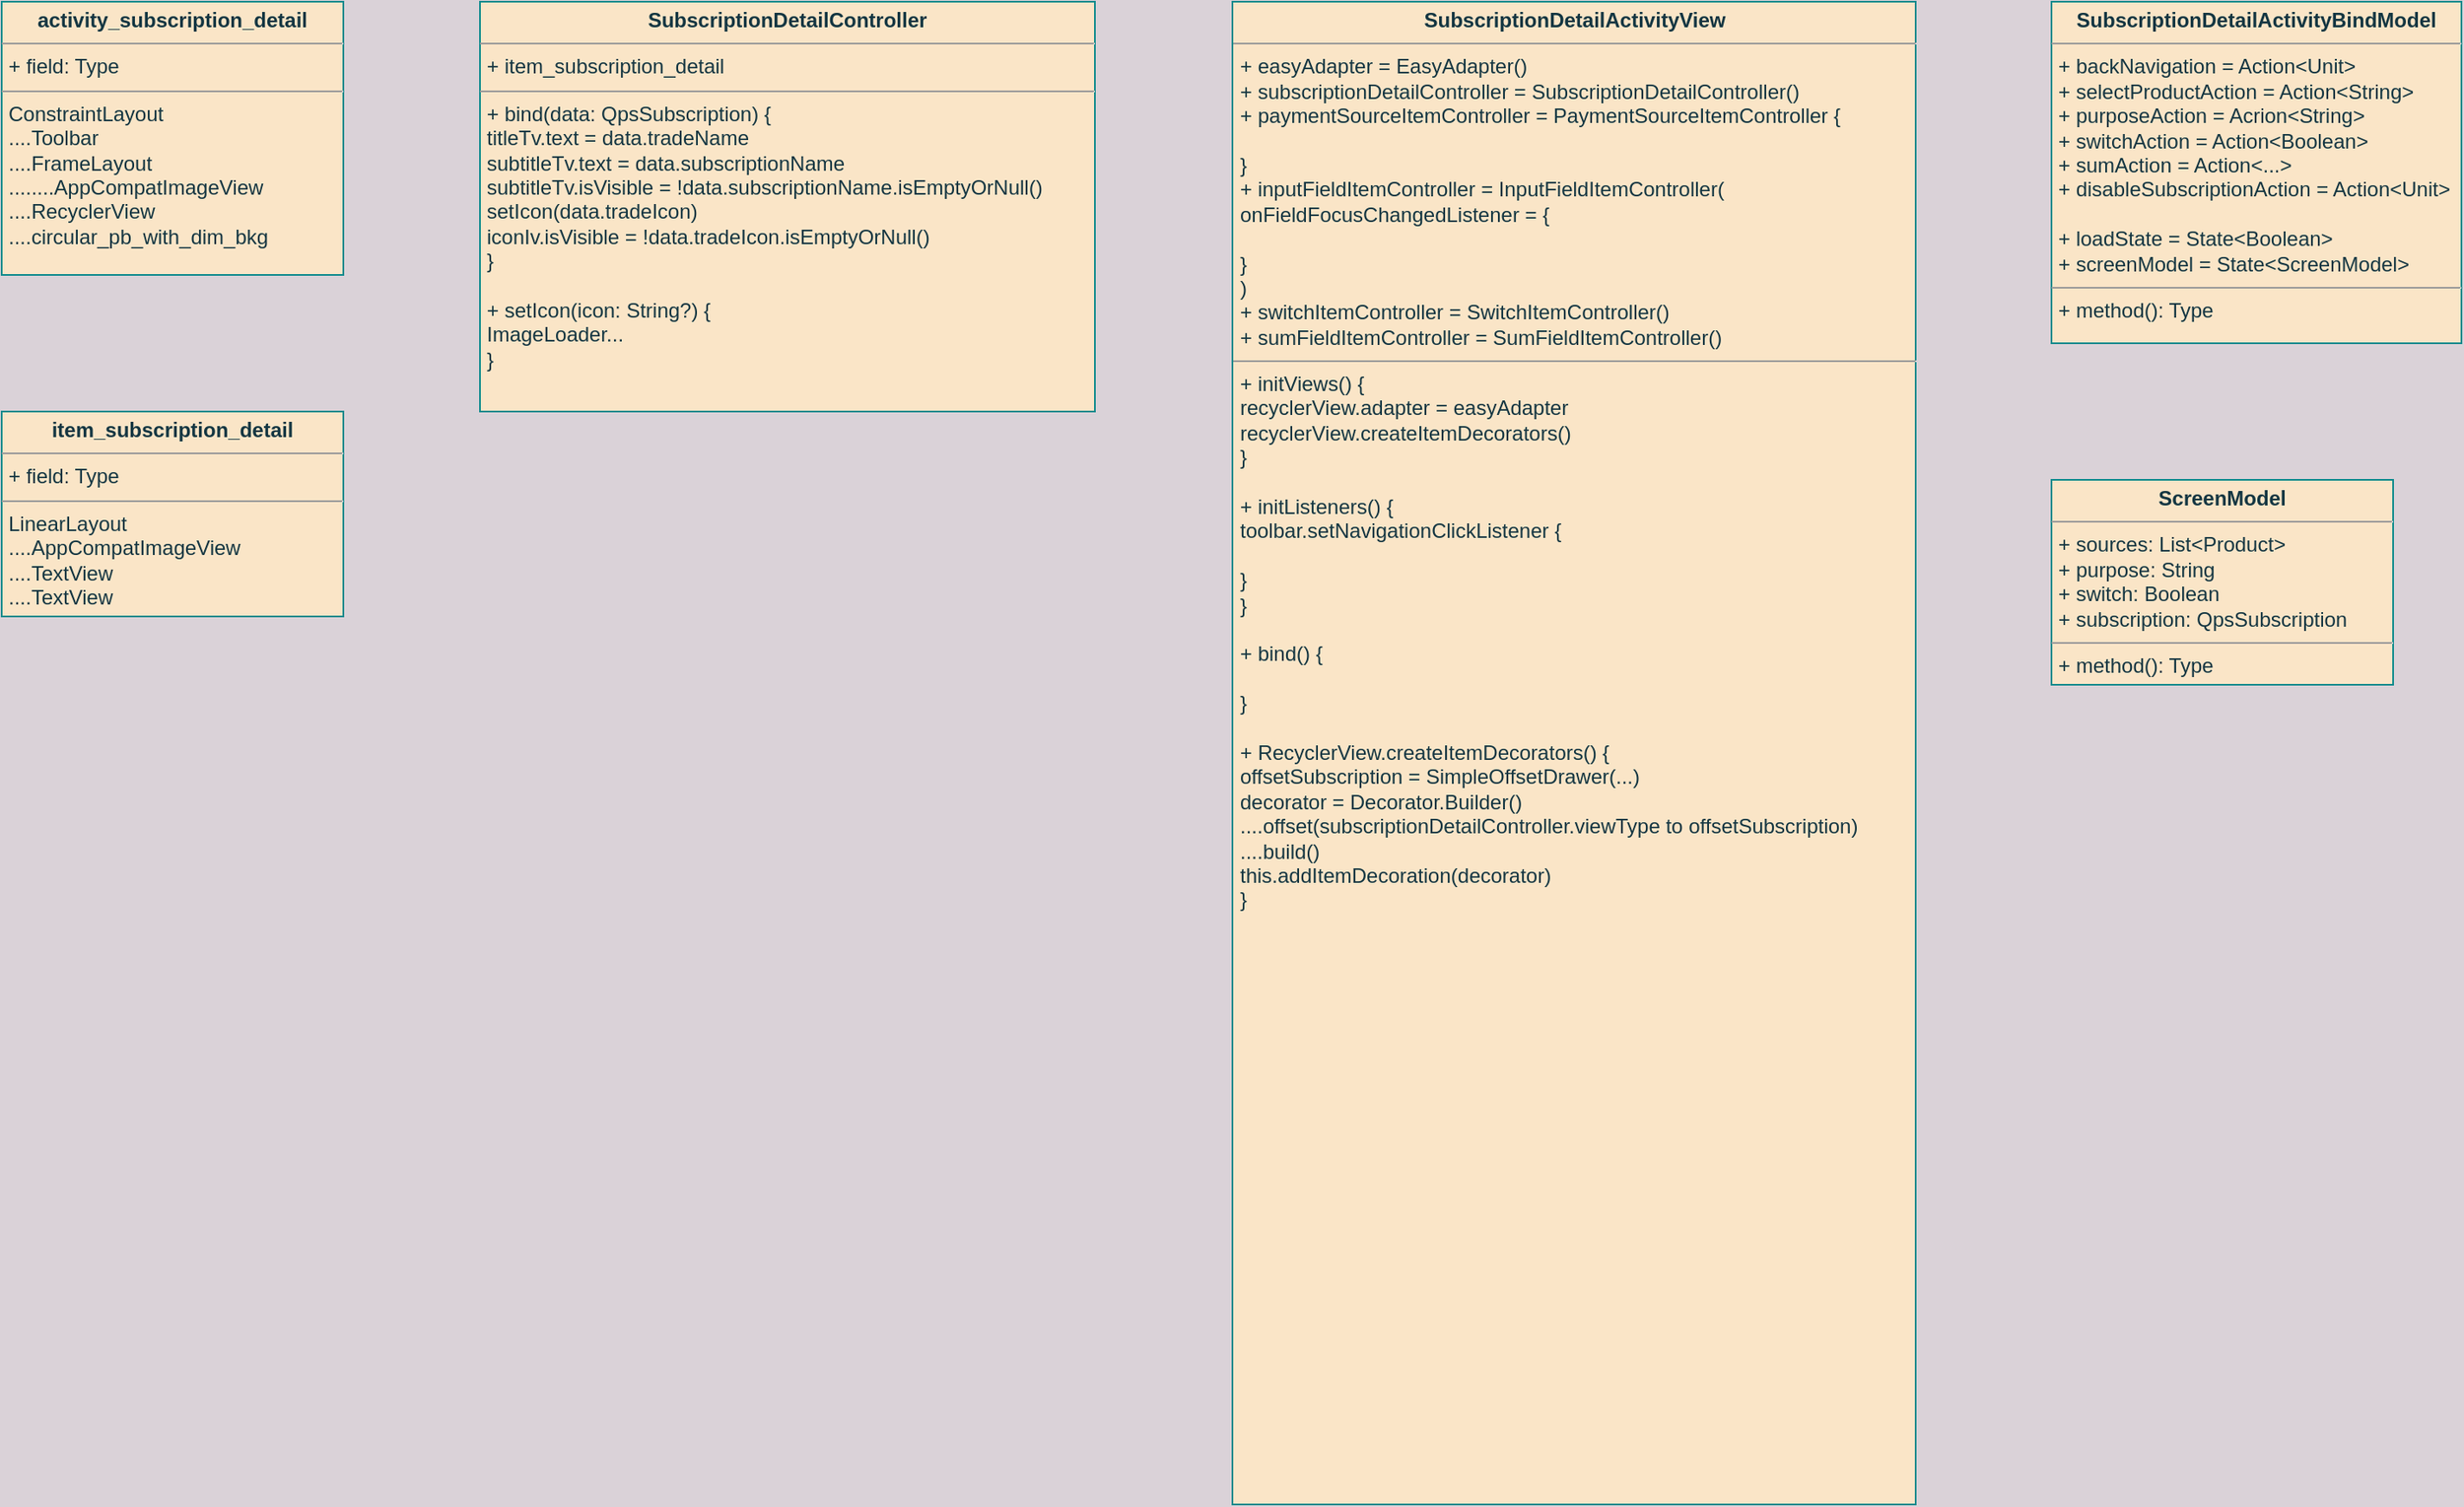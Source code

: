 <mxfile version="20.0.3" type="github">
  <diagram id="NFXYB8Lr2hZxddehbd_N" name="Page-1">
    <mxGraphModel dx="860" dy="582" grid="1" gridSize="10" guides="1" tooltips="1" connect="1" arrows="1" fold="1" page="1" pageScale="1" pageWidth="827" pageHeight="1169" background="#DAD2D8" math="0" shadow="0">
      <root>
        <mxCell id="0" />
        <mxCell id="1" parent="0" />
        <mxCell id="1GDeUliBSKqGdwp8zGbP-1" value="&lt;p style=&quot;margin:0px;margin-top:4px;text-align:center;&quot;&gt;&lt;b&gt;activity_subscription_detail&lt;/b&gt;&lt;/p&gt;&lt;hr size=&quot;1&quot;&gt;&lt;p style=&quot;margin:0px;margin-left:4px;&quot;&gt;+ field: Type&lt;/p&gt;&lt;hr size=&quot;1&quot;&gt;&lt;p style=&quot;margin:0px;margin-left:4px;&quot;&gt;ConstraintLayout&lt;/p&gt;&lt;p style=&quot;margin:0px;margin-left:4px;&quot;&gt;....Toolbar&lt;/p&gt;&lt;p style=&quot;margin:0px;margin-left:4px;&quot;&gt;....FrameLayout&lt;/p&gt;&lt;p style=&quot;margin:0px;margin-left:4px;&quot;&gt;........AppCompatImageView&lt;/p&gt;&lt;p style=&quot;margin:0px;margin-left:4px;&quot;&gt;....RecyclerView&lt;/p&gt;&lt;p style=&quot;margin:0px;margin-left:4px;&quot;&gt;....circular_pb_with_dim_bkg&lt;/p&gt;" style="verticalAlign=top;align=left;overflow=fill;fontSize=12;fontFamily=Helvetica;html=1;rounded=0;sketch=0;fontColor=#143642;strokeColor=#0F8B8D;fillColor=#FAE5C7;" parent="1" vertex="1">
          <mxGeometry x="120" y="120" width="200" height="160" as="geometry" />
        </mxCell>
        <mxCell id="1GDeUliBSKqGdwp8zGbP-2" value="&lt;p style=&quot;margin:0px;margin-top:4px;text-align:center;&quot;&gt;&lt;b&gt;SubscriptionDetailActivityView&lt;/b&gt;&lt;/p&gt;&lt;hr size=&quot;1&quot;&gt;&lt;p style=&quot;margin:0px;margin-left:4px;&quot;&gt;+ easyAdapter = EasyAdapter()&lt;br&gt;&lt;/p&gt;&lt;p style=&quot;margin:0px;margin-left:4px;&quot;&gt;+ subscriptionDetailController = SubscriptionDetailController()&lt;/p&gt;&lt;p style=&quot;margin:0px;margin-left:4px;&quot;&gt;+ paymentSourceItemController = PaymentSourceItemController {&lt;/p&gt;&lt;p style=&quot;margin:0px;margin-left:4px;&quot;&gt;&lt;br&gt;&lt;/p&gt;&lt;p style=&quot;margin:0px;margin-left:4px;&quot;&gt;}&lt;/p&gt;&lt;p style=&quot;margin:0px;margin-left:4px;&quot;&gt;+ inputFieldItemController = InputFieldItemController(&lt;/p&gt;&lt;p style=&quot;margin:0px;margin-left:4px;&quot;&gt;onFieldFocusChangedListener = { &lt;br&gt;&lt;/p&gt;&lt;p style=&quot;margin:0px;margin-left:4px;&quot;&gt;&lt;br&gt;&lt;/p&gt;&lt;p style=&quot;margin:0px;margin-left:4px;&quot;&gt;}&lt;br&gt;&lt;/p&gt;&lt;p style=&quot;margin:0px;margin-left:4px;&quot;&gt;)&lt;/p&gt;&lt;p style=&quot;margin:0px;margin-left:4px;&quot;&gt;+ switchItemController = SwitchItemController()&lt;/p&gt;&lt;p style=&quot;margin:0px;margin-left:4px;&quot;&gt;+ sumFieldItemController = SumFieldItemController()&lt;br&gt;&lt;/p&gt;&lt;hr size=&quot;1&quot;&gt;&lt;p style=&quot;margin:0px;margin-left:4px;&quot;&gt;+ initViews() {&lt;/p&gt;&lt;p style=&quot;margin:0px;margin-left:4px;&quot;&gt;recyclerView.adapter = easyAdapter&lt;/p&gt;&lt;p style=&quot;margin:0px;margin-left:4px;&quot;&gt;recyclerView.createItemDecorators()&lt;br&gt;&lt;/p&gt;&lt;p style=&quot;margin:0px;margin-left:4px;&quot;&gt;}&lt;/p&gt;&lt;p style=&quot;margin:0px;margin-left:4px;&quot;&gt;&lt;br&gt;&lt;/p&gt;&lt;p style=&quot;margin:0px;margin-left:4px;&quot;&gt;+ initListeners() {&lt;/p&gt;&lt;p style=&quot;margin:0px;margin-left:4px;&quot;&gt;toolbar.setNavigationClickListener {&lt;/p&gt;&lt;p style=&quot;margin:0px;margin-left:4px;&quot;&gt;&lt;br&gt;&lt;/p&gt;&lt;p style=&quot;margin:0px;margin-left:4px;&quot;&gt;}&lt;br&gt;&lt;/p&gt;&lt;p style=&quot;margin:0px;margin-left:4px;&quot;&gt;}&lt;br&gt;&lt;/p&gt;&lt;p style=&quot;margin:0px;margin-left:4px;&quot;&gt;&lt;br&gt;&lt;/p&gt;&lt;p style=&quot;margin:0px;margin-left:4px;&quot;&gt;+ bind() {&lt;/p&gt;&lt;p style=&quot;margin:0px;margin-left:4px;&quot;&gt;&lt;br&gt;&lt;/p&gt;&lt;p style=&quot;margin:0px;margin-left:4px;&quot;&gt;}&lt;/p&gt;&lt;p style=&quot;margin:0px;margin-left:4px;&quot;&gt;&lt;br&gt;&lt;/p&gt;&lt;p style=&quot;margin:0px;margin-left:4px;&quot;&gt;+ RecyclerView.createItemDecorators() {&lt;/p&gt;&lt;p style=&quot;margin:0px;margin-left:4px;&quot;&gt;offsetSubscription = SimpleOffsetDrawer(...)&lt;/p&gt;&lt;p style=&quot;margin:0px;margin-left:4px;&quot;&gt;decorator = Decorator.Builder()&lt;/p&gt;&lt;p style=&quot;margin:0px;margin-left:4px;&quot;&gt;....offset(subscriptionDetailController.viewType to offsetSubscription)&lt;/p&gt;&lt;p style=&quot;margin:0px;margin-left:4px;&quot;&gt;....build()&lt;br&gt;&lt;/p&gt;&lt;p style=&quot;margin:0px;margin-left:4px;&quot;&gt;this.addItemDecoration(decorator)&lt;br&gt;&lt;/p&gt;&lt;p style=&quot;margin:0px;margin-left:4px;&quot;&gt;}&lt;br&gt;&lt;/p&gt;" style="verticalAlign=top;align=left;overflow=fill;fontSize=12;fontFamily=Helvetica;html=1;rounded=0;sketch=0;fontColor=#143642;strokeColor=#0F8B8D;fillColor=#FAE5C7;" parent="1" vertex="1">
          <mxGeometry x="840.5" y="120" width="400" height="880" as="geometry" />
        </mxCell>
        <mxCell id="1GDeUliBSKqGdwp8zGbP-3" value="&lt;p style=&quot;margin:0px;margin-top:4px;text-align:center;&quot;&gt;&lt;b&gt;SubscriptionDetailController&lt;/b&gt;&lt;/p&gt;&lt;hr size=&quot;1&quot;&gt;&lt;p style=&quot;margin:0px;margin-left:4px;&quot;&gt;+ item_subscription_detail&lt;/p&gt;&lt;hr size=&quot;1&quot;&gt;&lt;p style=&quot;margin:0px;margin-left:4px;&quot;&gt;+ bind(data: QpsSubscription) {&lt;/p&gt;&lt;p style=&quot;margin:0px;margin-left:4px;&quot;&gt;titleTv.text = data.tradeName&lt;/p&gt;&lt;p style=&quot;margin:0px;margin-left:4px;&quot;&gt;subtitleTv.text = data.subscriptionName&lt;/p&gt;&lt;p style=&quot;margin:0px;margin-left:4px;&quot;&gt;subtitleTv.isVisible = !data.subscriptionName.isEmptyOrNull()&lt;/p&gt;&lt;p style=&quot;margin:0px;margin-left:4px;&quot;&gt;setIcon(data.tradeIcon)&lt;/p&gt;&lt;p style=&quot;margin:0px;margin-left:4px;&quot;&gt;iconIv.isVisible = !data.tradeIcon.isEmptyOrNull()&lt;br&gt;&lt;/p&gt;&lt;p style=&quot;margin:0px;margin-left:4px;&quot;&gt;}&lt;/p&gt;&lt;p style=&quot;margin:0px;margin-left:4px;&quot;&gt;&lt;br&gt;&lt;/p&gt;&lt;p style=&quot;margin:0px;margin-left:4px;&quot;&gt;+ setIcon(icon: String?) {&lt;/p&gt;&lt;p style=&quot;margin:0px;margin-left:4px;&quot;&gt;ImageLoader...&lt;br&gt;&lt;/p&gt;&lt;p style=&quot;margin:0px;margin-left:4px;&quot;&gt;}&lt;br&gt;&lt;/p&gt;" style="verticalAlign=top;align=left;overflow=fill;fontSize=12;fontFamily=Helvetica;html=1;rounded=0;sketch=0;fontColor=#143642;strokeColor=#0F8B8D;fillColor=#FAE5C7;" parent="1" vertex="1">
          <mxGeometry x="400" y="120" width="360" height="240" as="geometry" />
        </mxCell>
        <mxCell id="1GDeUliBSKqGdwp8zGbP-4" value="&lt;p style=&quot;margin:0px;margin-top:4px;text-align:center;&quot;&gt;&lt;b&gt;item_subscription_detail&lt;/b&gt;&lt;/p&gt;&lt;hr size=&quot;1&quot;&gt;&lt;p style=&quot;margin:0px;margin-left:4px;&quot;&gt;+ field: Type&lt;/p&gt;&lt;hr size=&quot;1&quot;&gt;&lt;p style=&quot;margin:0px;margin-left:4px;&quot;&gt;LinearLayout&lt;/p&gt;&lt;p style=&quot;margin:0px;margin-left:4px;&quot;&gt;....AppCompatImageView&lt;/p&gt;&lt;p style=&quot;margin:0px;margin-left:4px;&quot;&gt;....TextView&lt;/p&gt;&lt;p style=&quot;margin:0px;margin-left:4px;&quot;&gt;....TextView&lt;br&gt;&lt;/p&gt;" style="verticalAlign=top;align=left;overflow=fill;fontSize=12;fontFamily=Helvetica;html=1;rounded=0;sketch=0;fontColor=#143642;strokeColor=#0F8B8D;fillColor=#FAE5C7;" parent="1" vertex="1">
          <mxGeometry x="120" y="360" width="200" height="120" as="geometry" />
        </mxCell>
        <mxCell id="1GDeUliBSKqGdwp8zGbP-5" value="&lt;p style=&quot;margin:0px;margin-top:4px;text-align:center;&quot;&gt;&lt;b&gt;SubscriptionDetailActivityBindModel&lt;/b&gt;&lt;/p&gt;&lt;hr size=&quot;1&quot;&gt;&lt;p style=&quot;margin:0px;margin-left:4px;&quot;&gt;+ backNavigation = Action&amp;lt;Unit&amp;gt;&lt;/p&gt;&lt;p style=&quot;margin:0px;margin-left:4px;&quot;&gt;+ selectProductAction = Action&amp;lt;String&amp;gt;&lt;/p&gt;&lt;p style=&quot;margin:0px;margin-left:4px;&quot;&gt;+ purposeAction = Acrion&amp;lt;String&amp;gt;&lt;/p&gt;&lt;p style=&quot;margin:0px;margin-left:4px;&quot;&gt;+ switchAction = Action&amp;lt;Boolean&amp;gt;&lt;/p&gt;&lt;p style=&quot;margin:0px;margin-left:4px;&quot;&gt;+ sumAction = Action&amp;lt;...&amp;gt;&lt;/p&gt;&lt;p style=&quot;margin:0px;margin-left:4px;&quot;&gt;+ disableSubscriptionAction = Action&amp;lt;Unit&amp;gt;&lt;br&gt;&lt;/p&gt;&lt;p style=&quot;margin:0px;margin-left:4px;&quot;&gt;&lt;br&gt;&lt;/p&gt;&lt;p style=&quot;margin:0px;margin-left:4px;&quot;&gt;+ loadState = State&amp;lt;Boolean&amp;gt;&lt;/p&gt;&lt;p style=&quot;margin:0px;margin-left:4px;&quot;&gt;+ screenModel = State&amp;lt;ScreenModel&amp;gt;&lt;br&gt;&lt;/p&gt;&lt;hr size=&quot;1&quot;&gt;&lt;p style=&quot;margin:0px;margin-left:4px;&quot;&gt;+ method(): Type&lt;/p&gt;" style="verticalAlign=top;align=left;overflow=fill;fontSize=12;fontFamily=Helvetica;html=1;rounded=0;sketch=0;fontColor=#143642;strokeColor=#0F8B8D;fillColor=#FAE5C7;" parent="1" vertex="1">
          <mxGeometry x="1320" y="120" width="240" height="200" as="geometry" />
        </mxCell>
        <mxCell id="o2KufiifE4-Ni5lfBYhV-1" value="&lt;p style=&quot;margin:0px;margin-top:4px;text-align:center;&quot;&gt;&lt;b&gt;ScreenModel&lt;/b&gt;&lt;/p&gt;&lt;hr size=&quot;1&quot;&gt;&lt;p style=&quot;margin:0px;margin-left:4px;&quot;&gt;+ sources: List&amp;lt;Product&amp;gt;&lt;/p&gt;&lt;p style=&quot;margin:0px;margin-left:4px;&quot;&gt;+ purpose: String&lt;/p&gt;&lt;p style=&quot;margin:0px;margin-left:4px;&quot;&gt;+ switch: Boolean&lt;/p&gt;&lt;p style=&quot;margin:0px;margin-left:4px;&quot;&gt;+ subscription: QpsSubscription&lt;br&gt;&lt;/p&gt;&lt;hr size=&quot;1&quot;&gt;&lt;p style=&quot;margin:0px;margin-left:4px;&quot;&gt;+ method(): Type&lt;/p&gt;" style="verticalAlign=top;align=left;overflow=fill;fontSize=12;fontFamily=Helvetica;html=1;fillColor=#FAE5C7;strokeColor=#0F8B8D;fontColor=#143642;" vertex="1" parent="1">
          <mxGeometry x="1320" y="400" width="200" height="120" as="geometry" />
        </mxCell>
      </root>
    </mxGraphModel>
  </diagram>
</mxfile>
